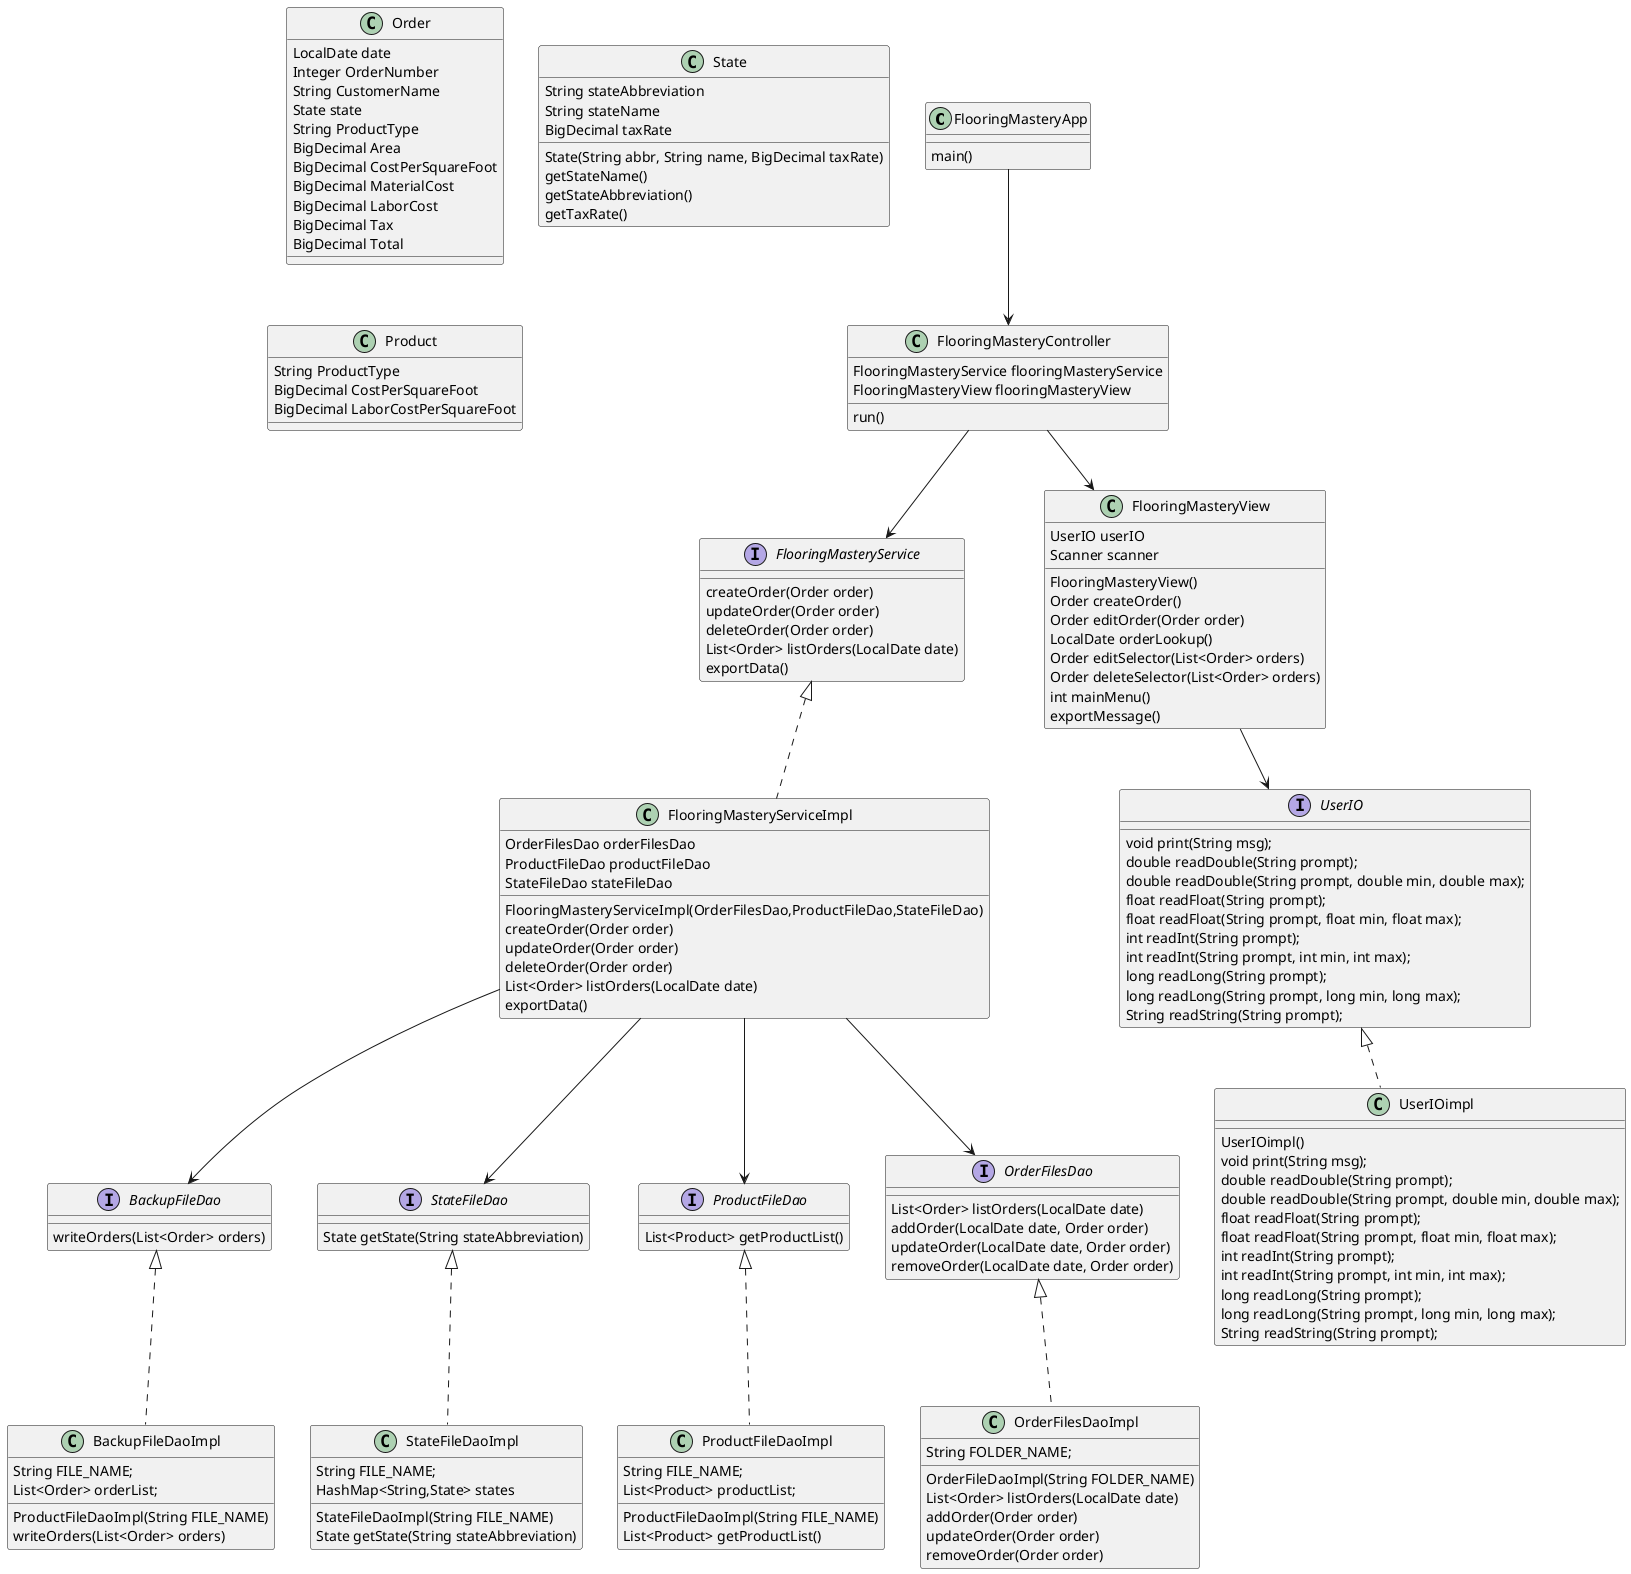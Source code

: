 @startuml

FlooringMasteryApp --> FlooringMasteryController
FlooringMasteryController --> FlooringMasteryService
FlooringMasteryController --> FlooringMasteryView
FlooringMasteryView --> UserIO
FlooringMasteryServiceImpl --> BackupFileDao
FlooringMasteryServiceImpl --> StateFileDao
FlooringMasteryServiceImpl --> ProductFileDao
FlooringMasteryServiceImpl --> OrderFilesDao

class FlooringMasteryApp{
main()
}

class FlooringMasteryController{
FlooringMasteryService flooringMasteryService
FlooringMasteryView flooringMasteryView
run()
}

interface FlooringMasteryService {
createOrder(Order order)
updateOrder(Order order)
deleteOrder(Order order)
List<Order> listOrders(LocalDate date)
exportData()
}

class FlooringMasteryServiceImpl implements FlooringMasteryService{
OrderFilesDao orderFilesDao
ProductFileDao productFileDao
StateFileDao stateFileDao
FlooringMasteryServiceImpl(OrderFilesDao,ProductFileDao,StateFileDao)
createOrder(Order order)
updateOrder(Order order)
deleteOrder(Order order)
List<Order> listOrders(LocalDate date)
exportData()
}


class FlooringMasteryView{
UserIO userIO
Scanner scanner
FlooringMasteryView()
Order createOrder()
Order editOrder(Order order)
LocalDate orderLookup()
Order editSelector(List<Order> orders)
Order deleteSelector(List<Order> orders)
int mainMenu()
exportMessage()
}

interface OrderFilesDao {
List<Order> listOrders(LocalDate date)
addOrder(LocalDate date, Order order)
updateOrder(LocalDate date, Order order)
removeOrder(LocalDate date, Order order)
}

class OrderFilesDaoImpl implements OrderFilesDao{
String FOLDER_NAME;
OrderFileDaoImpl(String FOLDER_NAME)
List<Order> listOrders(LocalDate date)
addOrder(Order order)
updateOrder(Order order)
removeOrder(Order order)
}

class Order{
LocalDate date
Integer OrderNumber
String CustomerName
State state
String ProductType
BigDecimal Area
BigDecimal CostPerSquareFoot
BigDecimal MaterialCost
BigDecimal LaborCost
BigDecimal Tax
BigDecimal Total
}

interface BackupFileDao {
writeOrders(List<Order> orders)
}

class BackupFileDaoImpl implements BackupFileDao{
String FILE_NAME;
List<Order> orderList;
ProductFileDaoImpl(String FILE_NAME)
writeOrders(List<Order> orders)
}

interface StateFileDao {
State getState(String stateAbbreviation)
}

class StateFileDaoImpl implements StateFileDao{
String FILE_NAME;
HashMap<String,State> states
StateFileDaoImpl(String FILE_NAME)
State getState(String stateAbbreviation)
}

class State{
String stateAbbreviation
String stateName
BigDecimal taxRate
State(String abbr, String name, BigDecimal taxRate)
getStateName()
getStateAbbreviation()
getTaxRate()
}

interface ProductFileDao {
List<Product> getProductList()
}

class ProductFileDaoImpl implements ProductFileDao {
String FILE_NAME;
List<Product> productList;
ProductFileDaoImpl(String FILE_NAME)
List<Product> getProductList()
}

class Product{
String ProductType
BigDecimal CostPerSquareFoot
BigDecimal LaborCostPerSquareFoot
}


interface UserIO{
void print(String msg);
double readDouble(String prompt);
double readDouble(String prompt, double min, double max);
float readFloat(String prompt);
float readFloat(String prompt, float min, float max);
int readInt(String prompt);
int readInt(String prompt, int min, int max);
long readLong(String prompt);
long readLong(String prompt, long min, long max);
String readString(String prompt);
}

class UserIOimpl implements UserIO{
UserIOimpl()
void print(String msg);
double readDouble(String prompt);
double readDouble(String prompt, double min, double max);
float readFloat(String prompt);
float readFloat(String prompt, float min, float max);
int readInt(String prompt);
int readInt(String prompt, int min, int max);
long readLong(String prompt);
long readLong(String prompt, long min, long max);
String readString(String prompt);
}


@enduml